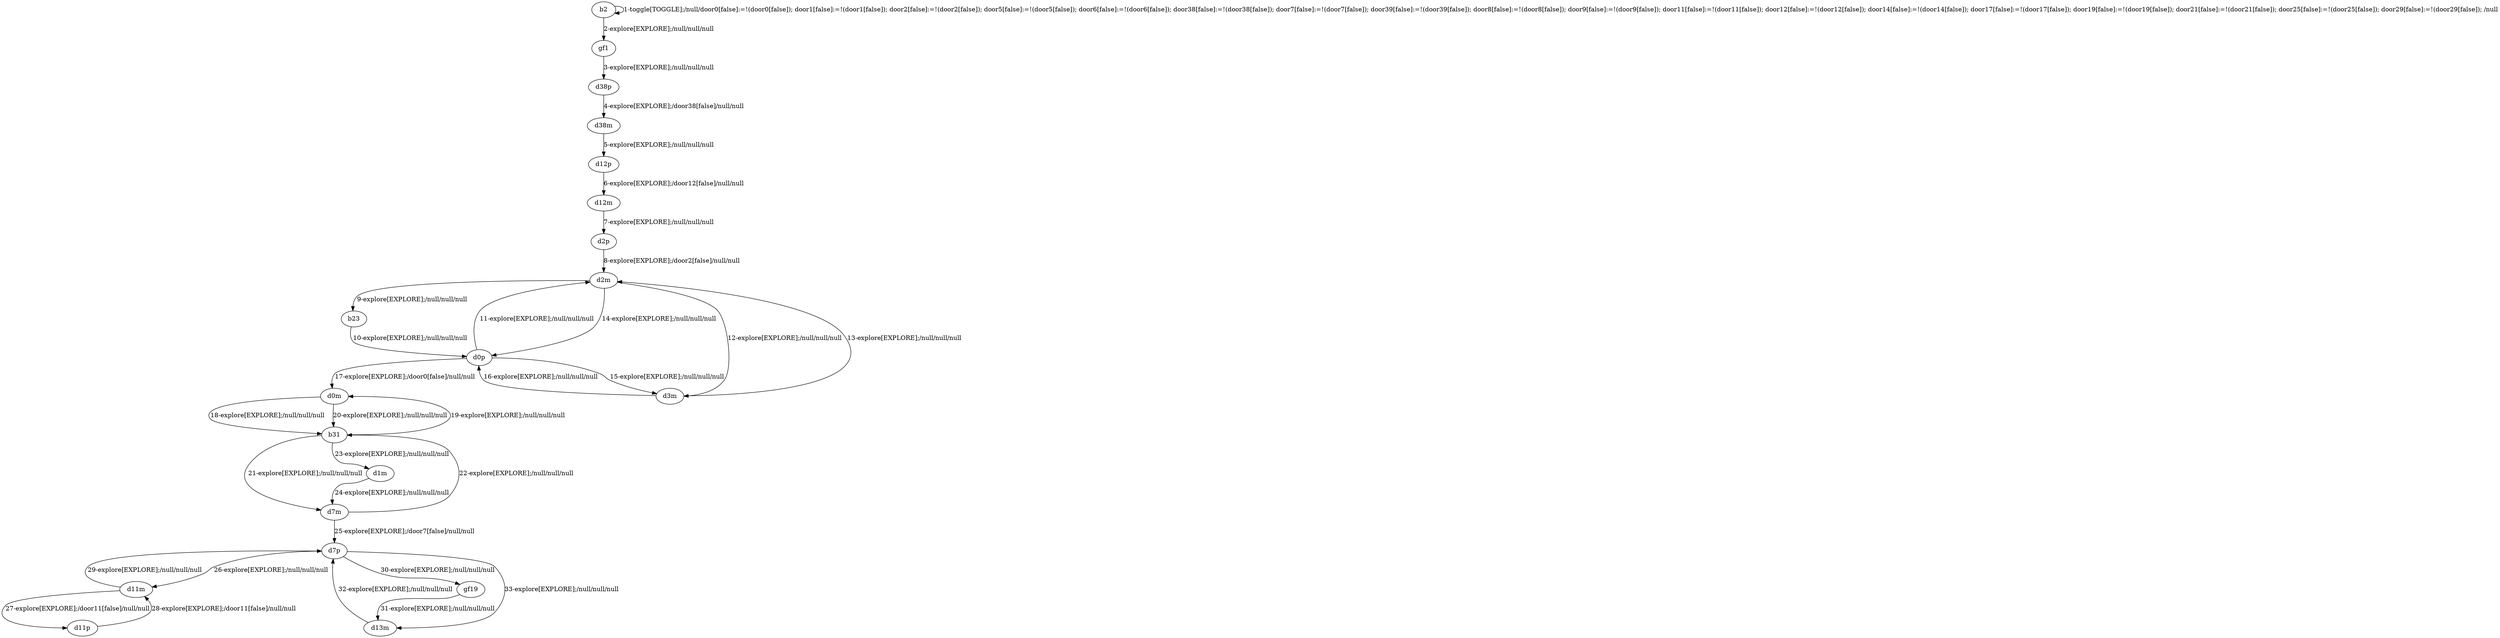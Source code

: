 # Total number of goals covered by this test: 1
# d7p --> d13m

digraph g {
"b2" -> "b2" [label = "1-toggle[TOGGLE];/null/door0[false]:=!(door0[false]); door1[false]:=!(door1[false]); door2[false]:=!(door2[false]); door5[false]:=!(door5[false]); door6[false]:=!(door6[false]); door38[false]:=!(door38[false]); door7[false]:=!(door7[false]); door39[false]:=!(door39[false]); door8[false]:=!(door8[false]); door9[false]:=!(door9[false]); door11[false]:=!(door11[false]); door12[false]:=!(door12[false]); door14[false]:=!(door14[false]); door17[false]:=!(door17[false]); door19[false]:=!(door19[false]); door21[false]:=!(door21[false]); door25[false]:=!(door25[false]); door29[false]:=!(door29[false]); /null"];
"b2" -> "gf1" [label = "2-explore[EXPLORE];/null/null/null"];
"gf1" -> "d38p" [label = "3-explore[EXPLORE];/null/null/null"];
"d38p" -> "d38m" [label = "4-explore[EXPLORE];/door38[false]/null/null"];
"d38m" -> "d12p" [label = "5-explore[EXPLORE];/null/null/null"];
"d12p" -> "d12m" [label = "6-explore[EXPLORE];/door12[false]/null/null"];
"d12m" -> "d2p" [label = "7-explore[EXPLORE];/null/null/null"];
"d2p" -> "d2m" [label = "8-explore[EXPLORE];/door2[false]/null/null"];
"d2m" -> "b23" [label = "9-explore[EXPLORE];/null/null/null"];
"b23" -> "d0p" [label = "10-explore[EXPLORE];/null/null/null"];
"d0p" -> "d2m" [label = "11-explore[EXPLORE];/null/null/null"];
"d2m" -> "d3m" [label = "12-explore[EXPLORE];/null/null/null"];
"d3m" -> "d2m" [label = "13-explore[EXPLORE];/null/null/null"];
"d2m" -> "d0p" [label = "14-explore[EXPLORE];/null/null/null"];
"d0p" -> "d3m" [label = "15-explore[EXPLORE];/null/null/null"];
"d3m" -> "d0p" [label = "16-explore[EXPLORE];/null/null/null"];
"d0p" -> "d0m" [label = "17-explore[EXPLORE];/door0[false]/null/null"];
"d0m" -> "b31" [label = "18-explore[EXPLORE];/null/null/null"];
"b31" -> "d0m" [label = "19-explore[EXPLORE];/null/null/null"];
"d0m" -> "b31" [label = "20-explore[EXPLORE];/null/null/null"];
"b31" -> "d7m" [label = "21-explore[EXPLORE];/null/null/null"];
"d7m" -> "b31" [label = "22-explore[EXPLORE];/null/null/null"];
"b31" -> "d1m" [label = "23-explore[EXPLORE];/null/null/null"];
"d1m" -> "d7m" [label = "24-explore[EXPLORE];/null/null/null"];
"d7m" -> "d7p" [label = "25-explore[EXPLORE];/door7[false]/null/null"];
"d7p" -> "d11m" [label = "26-explore[EXPLORE];/null/null/null"];
"d11m" -> "d11p" [label = "27-explore[EXPLORE];/door11[false]/null/null"];
"d11p" -> "d11m" [label = "28-explore[EXPLORE];/door11[false]/null/null"];
"d11m" -> "d7p" [label = "29-explore[EXPLORE];/null/null/null"];
"d7p" -> "gf19" [label = "30-explore[EXPLORE];/null/null/null"];
"gf19" -> "d13m" [label = "31-explore[EXPLORE];/null/null/null"];
"d13m" -> "d7p" [label = "32-explore[EXPLORE];/null/null/null"];
"d7p" -> "d13m" [label = "33-explore[EXPLORE];/null/null/null"];
}
